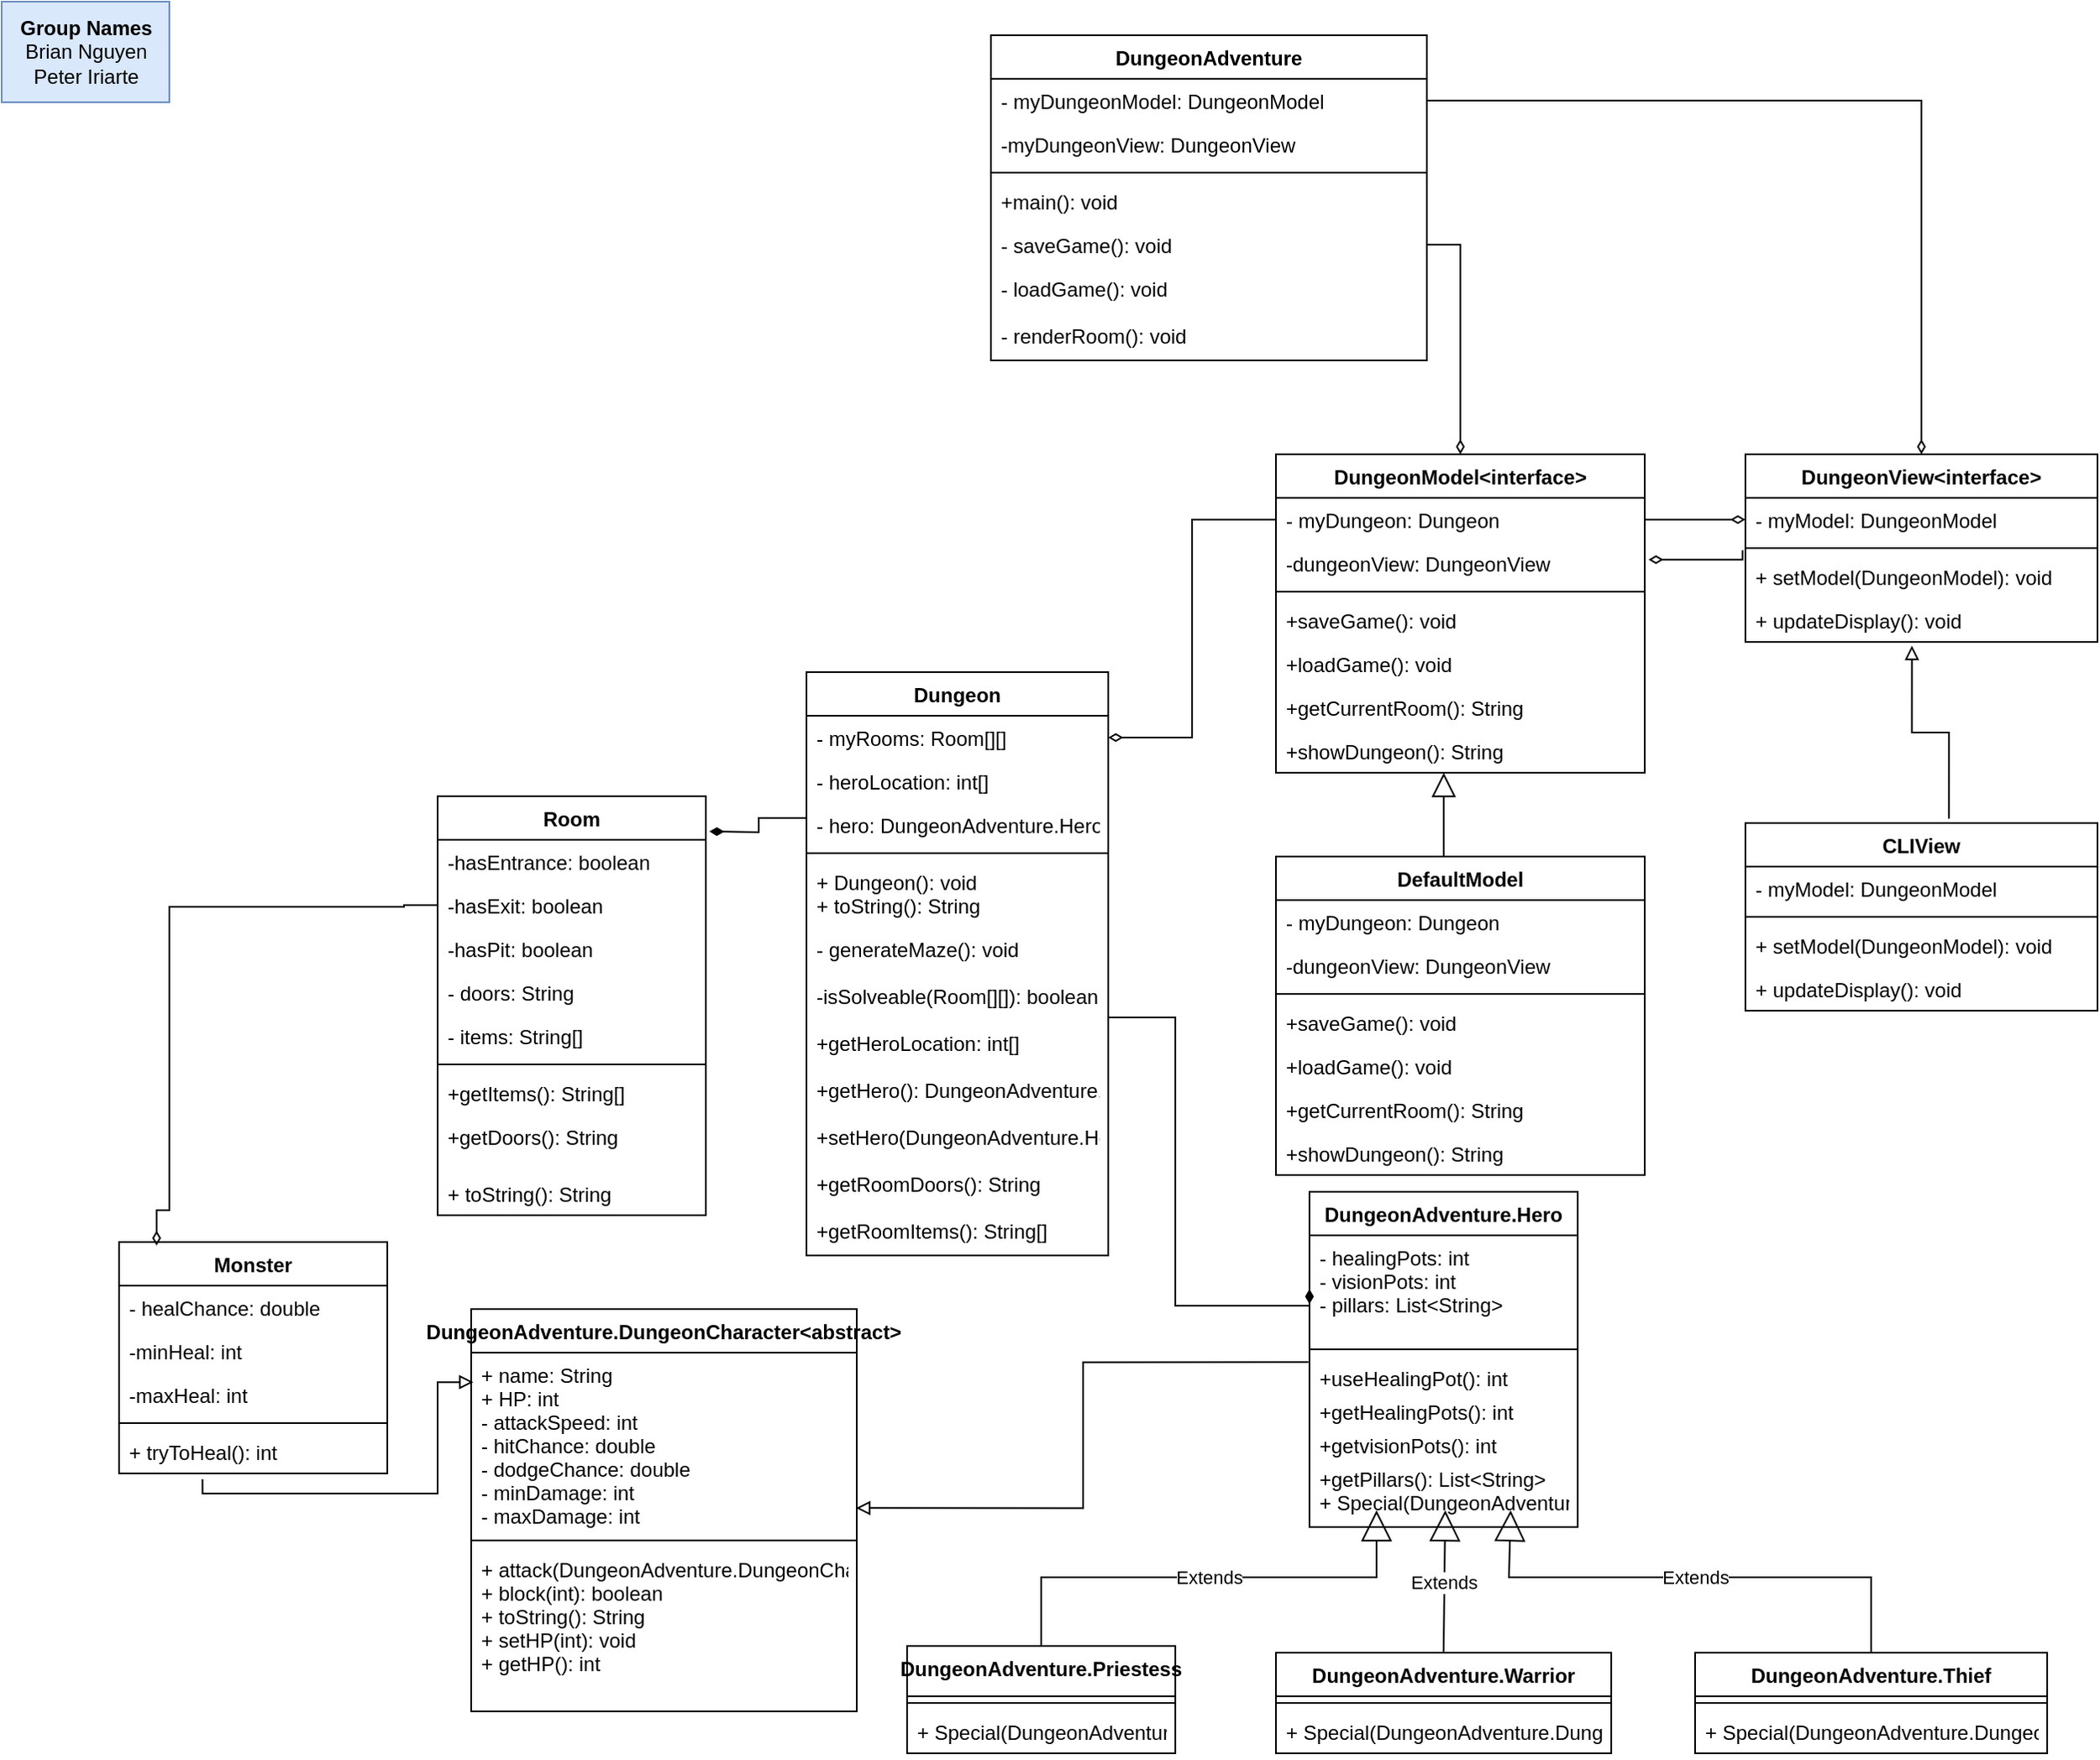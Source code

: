 <mxfile version="20.5.1" type="github">
  <diagram id="z6mJwRc4O_LnGbL8Kmjg" name="Page-1">
    <mxGraphModel dx="2980" dy="1945" grid="1" gridSize="10" guides="1" tooltips="1" connect="1" arrows="0" fold="1" page="1" pageScale="1" pageWidth="1920" pageHeight="1200" math="0" shadow="0">
      <root>
        <mxCell id="0" />
        <mxCell id="1" parent="0" />
        <mxCell id="nbmygcf86C2PuPvqUZod-41" value="Monster" style="swimlane;fontStyle=1;align=center;verticalAlign=top;childLayout=stackLayout;horizontal=1;startSize=26;horizontalStack=0;resizeParent=1;resizeParentMax=0;resizeLast=0;collapsible=1;marginBottom=0;" parent="1" vertex="1">
          <mxGeometry x="-1770" y="-420" width="160" height="138" as="geometry" />
        </mxCell>
        <mxCell id="nbmygcf86C2PuPvqUZod-42" value="- healChance: double" style="text;strokeColor=none;fillColor=none;align=left;verticalAlign=top;spacingLeft=4;spacingRight=4;overflow=hidden;rotatable=0;points=[[0,0.5],[1,0.5]];portConstraint=eastwest;" parent="nbmygcf86C2PuPvqUZod-41" vertex="1">
          <mxGeometry y="26" width="160" height="26" as="geometry" />
        </mxCell>
        <mxCell id="_CLEvV_QXawagUquFoCz-9" value="-minHeal: int" style="text;strokeColor=none;fillColor=none;align=left;verticalAlign=top;spacingLeft=4;spacingRight=4;overflow=hidden;rotatable=0;points=[[0,0.5],[1,0.5]];portConstraint=eastwest;" parent="nbmygcf86C2PuPvqUZod-41" vertex="1">
          <mxGeometry y="52" width="160" height="26" as="geometry" />
        </mxCell>
        <mxCell id="_CLEvV_QXawagUquFoCz-8" value="-maxHeal: int" style="text;strokeColor=none;fillColor=none;align=left;verticalAlign=top;spacingLeft=4;spacingRight=4;overflow=hidden;rotatable=0;points=[[0,0.5],[1,0.5]];portConstraint=eastwest;" parent="nbmygcf86C2PuPvqUZod-41" vertex="1">
          <mxGeometry y="78" width="160" height="26" as="geometry" />
        </mxCell>
        <mxCell id="nbmygcf86C2PuPvqUZod-43" value="" style="line;strokeWidth=1;fillColor=none;align=left;verticalAlign=middle;spacingTop=-1;spacingLeft=3;spacingRight=3;rotatable=0;labelPosition=right;points=[];portConstraint=eastwest;strokeColor=inherit;" parent="nbmygcf86C2PuPvqUZod-41" vertex="1">
          <mxGeometry y="104" width="160" height="8" as="geometry" />
        </mxCell>
        <mxCell id="nbmygcf86C2PuPvqUZod-44" value="+ tryToHeal(): int" style="text;strokeColor=none;fillColor=none;align=left;verticalAlign=top;spacingLeft=4;spacingRight=4;overflow=hidden;rotatable=0;points=[[0,0.5],[1,0.5]];portConstraint=eastwest;" parent="nbmygcf86C2PuPvqUZod-41" vertex="1">
          <mxGeometry y="112" width="160" height="26" as="geometry" />
        </mxCell>
        <mxCell id="nbmygcf86C2PuPvqUZod-45" value="DungeonAdventure.DungeonCharacter&lt;abstract&gt;" style="swimlane;fontStyle=1;align=center;verticalAlign=top;childLayout=stackLayout;horizontal=1;startSize=26;horizontalStack=0;resizeParent=1;resizeParentMax=0;resizeLast=0;collapsible=1;marginBottom=0;" parent="1" vertex="1">
          <mxGeometry x="-1560" y="-380" width="230" height="240" as="geometry" />
        </mxCell>
        <mxCell id="nbmygcf86C2PuPvqUZod-46" value="+ name: String&#xa;+ HP: int&#xa;- attackSpeed: int&#xa;- hitChance: double&#xa;- dodgeChance: double&#xa;- minDamage: int&#xa;- maxDamage: int&#xa;&#xa; " style="text;strokeColor=none;fillColor=none;align=left;verticalAlign=top;spacingLeft=4;spacingRight=4;overflow=hidden;rotatable=0;points=[[0,0.5],[1,0.5]];portConstraint=eastwest;" parent="nbmygcf86C2PuPvqUZod-45" vertex="1">
          <mxGeometry y="26" width="230" height="108" as="geometry" />
        </mxCell>
        <mxCell id="nbmygcf86C2PuPvqUZod-47" value="" style="line;strokeWidth=1;fillColor=none;align=left;verticalAlign=middle;spacingTop=-1;spacingLeft=3;spacingRight=3;rotatable=0;labelPosition=right;points=[];portConstraint=eastwest;strokeColor=inherit;" parent="nbmygcf86C2PuPvqUZod-45" vertex="1">
          <mxGeometry y="134" width="230" height="8" as="geometry" />
        </mxCell>
        <mxCell id="nbmygcf86C2PuPvqUZod-48" value="+ attack(DungeonAdventure.DungeonCharacter): boolean&#xa;+ block(int): boolean&#xa;+ toString(): String&#xa;+ setHP(int): void&#xa;+ getHP(): int&#xa;" style="text;strokeColor=none;fillColor=none;align=left;verticalAlign=top;spacingLeft=4;spacingRight=4;overflow=hidden;rotatable=0;points=[[0,0.5],[1,0.5]];portConstraint=eastwest;" parent="nbmygcf86C2PuPvqUZod-45" vertex="1">
          <mxGeometry y="142" width="230" height="98" as="geometry" />
        </mxCell>
        <mxCell id="nbmygcf86C2PuPvqUZod-49" value="DungeonAdventure.Hero" style="swimlane;fontStyle=1;align=center;verticalAlign=top;childLayout=stackLayout;horizontal=1;startSize=26;horizontalStack=0;resizeParent=1;resizeParentMax=0;resizeLast=0;collapsible=1;marginBottom=0;" parent="1" vertex="1">
          <mxGeometry x="-1060" y="-450" width="160" height="200" as="geometry" />
        </mxCell>
        <mxCell id="nbmygcf86C2PuPvqUZod-50" value="- healingPots: int&#xa;- visionPots: int&#xa;- pillars: List&lt;String&gt;" style="text;strokeColor=none;fillColor=none;align=left;verticalAlign=top;spacingLeft=4;spacingRight=4;overflow=hidden;rotatable=0;points=[[0,0.5],[1,0.5]];portConstraint=eastwest;" parent="nbmygcf86C2PuPvqUZod-49" vertex="1">
          <mxGeometry y="26" width="160" height="64" as="geometry" />
        </mxCell>
        <mxCell id="nbmygcf86C2PuPvqUZod-51" value="" style="line;strokeWidth=1;fillColor=none;align=left;verticalAlign=middle;spacingTop=-1;spacingLeft=3;spacingRight=3;rotatable=0;labelPosition=right;points=[];portConstraint=eastwest;strokeColor=inherit;" parent="nbmygcf86C2PuPvqUZod-49" vertex="1">
          <mxGeometry y="90" width="160" height="8" as="geometry" />
        </mxCell>
        <mxCell id="nbmygcf86C2PuPvqUZod-52" value="+useHealingPot(): int" style="text;strokeColor=none;fillColor=none;align=left;verticalAlign=top;spacingLeft=4;spacingRight=4;overflow=hidden;rotatable=0;points=[[0,0.5],[1,0.5]];portConstraint=eastwest;" parent="nbmygcf86C2PuPvqUZod-49" vertex="1">
          <mxGeometry y="98" width="160" height="20" as="geometry" />
        </mxCell>
        <mxCell id="_CLEvV_QXawagUquFoCz-10" value="+getHealingPots(): int&#xa;&#xa;" style="text;strokeColor=none;fillColor=none;align=left;verticalAlign=top;spacingLeft=4;spacingRight=4;overflow=hidden;rotatable=0;points=[[0,0.5],[1,0.5]];portConstraint=eastwest;" parent="nbmygcf86C2PuPvqUZod-49" vertex="1">
          <mxGeometry y="118" width="160" height="20" as="geometry" />
        </mxCell>
        <mxCell id="_CLEvV_QXawagUquFoCz-11" value="+getvisionPots(): int" style="text;strokeColor=none;fillColor=none;align=left;verticalAlign=top;spacingLeft=4;spacingRight=4;overflow=hidden;rotatable=0;points=[[0,0.5],[1,0.5]];portConstraint=eastwest;" parent="nbmygcf86C2PuPvqUZod-49" vertex="1">
          <mxGeometry y="138" width="160" height="20" as="geometry" />
        </mxCell>
        <mxCell id="_CLEvV_QXawagUquFoCz-12" value="+getPillars(): List&lt;String&gt;&#xa;+ Special(DungeonAdventure.DungeonCharacter): void" style="text;strokeColor=none;fillColor=none;align=left;verticalAlign=top;spacingLeft=4;spacingRight=4;overflow=hidden;rotatable=0;points=[[0,0.5],[1,0.5]];portConstraint=eastwest;" parent="nbmygcf86C2PuPvqUZod-49" vertex="1">
          <mxGeometry y="158" width="160" height="42" as="geometry" />
        </mxCell>
        <mxCell id="nbmygcf86C2PuPvqUZod-57" value="DungeonView&lt;interface&gt;&#xa;" style="swimlane;fontStyle=1;align=center;verticalAlign=top;childLayout=stackLayout;horizontal=1;startSize=26;horizontalStack=0;resizeParent=1;resizeParentMax=0;resizeLast=0;collapsible=1;marginBottom=0;" parent="1" vertex="1">
          <mxGeometry x="-800" y="-890" width="210" height="112" as="geometry" />
        </mxCell>
        <mxCell id="nbmygcf86C2PuPvqUZod-58" value="- myModel: DungeonModel" style="text;strokeColor=none;fillColor=none;align=left;verticalAlign=top;spacingLeft=4;spacingRight=4;overflow=hidden;rotatable=0;points=[[0,0.5],[1,0.5]];portConstraint=eastwest;" parent="nbmygcf86C2PuPvqUZod-57" vertex="1">
          <mxGeometry y="26" width="210" height="26" as="geometry" />
        </mxCell>
        <mxCell id="nbmygcf86C2PuPvqUZod-59" value="" style="line;strokeWidth=1;fillColor=none;align=left;verticalAlign=middle;spacingTop=-1;spacingLeft=3;spacingRight=3;rotatable=0;labelPosition=right;points=[];portConstraint=eastwest;strokeColor=inherit;" parent="nbmygcf86C2PuPvqUZod-57" vertex="1">
          <mxGeometry y="52" width="210" height="8" as="geometry" />
        </mxCell>
        <mxCell id="nbmygcf86C2PuPvqUZod-60" value="+ setModel(DungeonModel): void" style="text;strokeColor=none;fillColor=none;align=left;verticalAlign=top;spacingLeft=4;spacingRight=4;overflow=hidden;rotatable=0;points=[[0,0.5],[1,0.5]];portConstraint=eastwest;" parent="nbmygcf86C2PuPvqUZod-57" vertex="1">
          <mxGeometry y="60" width="210" height="26" as="geometry" />
        </mxCell>
        <mxCell id="_CLEvV_QXawagUquFoCz-24" value="+ updateDisplay(): void" style="text;strokeColor=none;fillColor=none;align=left;verticalAlign=top;spacingLeft=4;spacingRight=4;overflow=hidden;rotatable=0;points=[[0,0.5],[1,0.5]];portConstraint=eastwest;" parent="nbmygcf86C2PuPvqUZod-57" vertex="1">
          <mxGeometry y="86" width="210" height="26" as="geometry" />
        </mxCell>
        <mxCell id="nbmygcf86C2PuPvqUZod-61" value="DungeonModel&lt;interface&gt;&#xa;" style="swimlane;fontStyle=1;align=center;verticalAlign=top;childLayout=stackLayout;horizontal=1;startSize=26;horizontalStack=0;resizeParent=1;resizeParentMax=0;resizeLast=0;collapsible=1;marginBottom=0;" parent="1" vertex="1">
          <mxGeometry x="-1080" y="-890" width="220" height="190" as="geometry" />
        </mxCell>
        <mxCell id="nbmygcf86C2PuPvqUZod-62" value="- myDungeon: Dungeon" style="text;strokeColor=none;fillColor=none;align=left;verticalAlign=top;spacingLeft=4;spacingRight=4;overflow=hidden;rotatable=0;points=[[0,0.5],[1,0.5]];portConstraint=eastwest;" parent="nbmygcf86C2PuPvqUZod-61" vertex="1">
          <mxGeometry y="26" width="220" height="26" as="geometry" />
        </mxCell>
        <mxCell id="_CLEvV_QXawagUquFoCz-28" value="-dungeonView: DungeonView" style="text;strokeColor=none;fillColor=none;align=left;verticalAlign=top;spacingLeft=4;spacingRight=4;overflow=hidden;rotatable=0;points=[[0,0.5],[1,0.5]];portConstraint=eastwest;" parent="nbmygcf86C2PuPvqUZod-61" vertex="1">
          <mxGeometry y="52" width="220" height="26" as="geometry" />
        </mxCell>
        <mxCell id="nbmygcf86C2PuPvqUZod-63" value="" style="line;strokeWidth=1;fillColor=none;align=left;verticalAlign=middle;spacingTop=-1;spacingLeft=3;spacingRight=3;rotatable=0;labelPosition=right;points=[];portConstraint=eastwest;strokeColor=inherit;" parent="nbmygcf86C2PuPvqUZod-61" vertex="1">
          <mxGeometry y="78" width="220" height="8" as="geometry" />
        </mxCell>
        <mxCell id="nbmygcf86C2PuPvqUZod-64" value="+saveGame(): void" style="text;strokeColor=none;fillColor=none;align=left;verticalAlign=top;spacingLeft=4;spacingRight=4;overflow=hidden;rotatable=0;points=[[0,0.5],[1,0.5]];portConstraint=eastwest;" parent="nbmygcf86C2PuPvqUZod-61" vertex="1">
          <mxGeometry y="86" width="220" height="26" as="geometry" />
        </mxCell>
        <mxCell id="_CLEvV_QXawagUquFoCz-17" value="+loadGame(): void" style="text;strokeColor=none;fillColor=none;align=left;verticalAlign=top;spacingLeft=4;spacingRight=4;overflow=hidden;rotatable=0;points=[[0,0.5],[1,0.5]];portConstraint=eastwest;" parent="nbmygcf86C2PuPvqUZod-61" vertex="1">
          <mxGeometry y="112" width="220" height="26" as="geometry" />
        </mxCell>
        <mxCell id="_CLEvV_QXawagUquFoCz-16" value="+getCurrentRoom(): String" style="text;strokeColor=none;fillColor=none;align=left;verticalAlign=top;spacingLeft=4;spacingRight=4;overflow=hidden;rotatable=0;points=[[0,0.5],[1,0.5]];portConstraint=eastwest;" parent="nbmygcf86C2PuPvqUZod-61" vertex="1">
          <mxGeometry y="138" width="220" height="26" as="geometry" />
        </mxCell>
        <mxCell id="_CLEvV_QXawagUquFoCz-29" value="+showDungeon(): String" style="text;strokeColor=none;fillColor=none;align=left;verticalAlign=top;spacingLeft=4;spacingRight=4;overflow=hidden;rotatable=0;points=[[0,0.5],[1,0.5]];portConstraint=eastwest;" parent="nbmygcf86C2PuPvqUZod-61" vertex="1">
          <mxGeometry y="164" width="220" height="26" as="geometry" />
        </mxCell>
        <mxCell id="nbmygcf86C2PuPvqUZod-82" style="edgeStyle=orthogonalEdgeStyle;rounded=0;orthogonalLoop=1;jettySize=auto;html=1;exitX=0;exitY=0.25;exitDx=0;exitDy=0;entryX=1.013;entryY=-0.192;entryDx=0;entryDy=0;entryPerimeter=0;startArrow=none;startFill=0;endArrow=diamondThin;endFill=1;" parent="1" source="nbmygcf86C2PuPvqUZod-65" edge="1">
          <mxGeometry relative="1" as="geometry">
            <mxPoint x="-1417.92" y="-664.992" as="targetPoint" />
          </mxGeometry>
        </mxCell>
        <mxCell id="nbmygcf86C2PuPvqUZod-65" value="Dungeon&#xa;" style="swimlane;fontStyle=1;align=center;verticalAlign=top;childLayout=stackLayout;horizontal=1;startSize=26;horizontalStack=0;resizeParent=1;resizeParentMax=0;resizeLast=0;collapsible=1;marginBottom=0;" parent="1" vertex="1">
          <mxGeometry x="-1360" y="-760" width="180" height="348" as="geometry" />
        </mxCell>
        <mxCell id="nbmygcf86C2PuPvqUZod-66" value="- myRooms: Room[][]" style="text;strokeColor=none;fillColor=none;align=left;verticalAlign=top;spacingLeft=4;spacingRight=4;overflow=hidden;rotatable=0;points=[[0,0.5],[1,0.5]];portConstraint=eastwest;" parent="nbmygcf86C2PuPvqUZod-65" vertex="1">
          <mxGeometry y="26" width="180" height="26" as="geometry" />
        </mxCell>
        <mxCell id="_CLEvV_QXawagUquFoCz-20" value="- heroLocation: int[]" style="text;strokeColor=none;fillColor=none;align=left;verticalAlign=top;spacingLeft=4;spacingRight=4;overflow=hidden;rotatable=0;points=[[0,0.5],[1,0.5]];portConstraint=eastwest;" parent="nbmygcf86C2PuPvqUZod-65" vertex="1">
          <mxGeometry y="52" width="180" height="26" as="geometry" />
        </mxCell>
        <mxCell id="_CLEvV_QXawagUquFoCz-21" value="- hero: DungeonAdventure.Hero" style="text;strokeColor=none;fillColor=none;align=left;verticalAlign=top;spacingLeft=4;spacingRight=4;overflow=hidden;rotatable=0;points=[[0,0.5],[1,0.5]];portConstraint=eastwest;" parent="nbmygcf86C2PuPvqUZod-65" vertex="1">
          <mxGeometry y="78" width="180" height="26" as="geometry" />
        </mxCell>
        <mxCell id="nbmygcf86C2PuPvqUZod-67" value="" style="line;strokeWidth=1;fillColor=none;align=left;verticalAlign=middle;spacingTop=-1;spacingLeft=3;spacingRight=3;rotatable=0;labelPosition=right;points=[];portConstraint=eastwest;strokeColor=inherit;" parent="nbmygcf86C2PuPvqUZod-65" vertex="1">
          <mxGeometry y="104" width="180" height="8" as="geometry" />
        </mxCell>
        <mxCell id="nbmygcf86C2PuPvqUZod-68" value="+ Dungeon(): void&#xa;+ toString(): String" style="text;strokeColor=none;fillColor=none;align=left;verticalAlign=top;spacingLeft=4;spacingRight=4;overflow=hidden;rotatable=0;points=[[0,0.5],[1,0.5]];portConstraint=eastwest;" parent="nbmygcf86C2PuPvqUZod-65" vertex="1">
          <mxGeometry y="112" width="180" height="40" as="geometry" />
        </mxCell>
        <mxCell id="_CLEvV_QXawagUquFoCz-25" value="- generateMaze(): void" style="text;strokeColor=none;fillColor=none;align=left;verticalAlign=top;spacingLeft=4;spacingRight=4;overflow=hidden;rotatable=0;points=[[0,0.5],[1,0.5]];portConstraint=eastwest;" parent="nbmygcf86C2PuPvqUZod-65" vertex="1">
          <mxGeometry y="152" width="180" height="28" as="geometry" />
        </mxCell>
        <mxCell id="_CLEvV_QXawagUquFoCz-26" value="-isSolveable(Room[][]): boolean" style="text;strokeColor=none;fillColor=none;align=left;verticalAlign=top;spacingLeft=4;spacingRight=4;overflow=hidden;rotatable=0;points=[[0,0.5],[1,0.5]];portConstraint=eastwest;" parent="nbmygcf86C2PuPvqUZod-65" vertex="1">
          <mxGeometry y="180" width="180" height="28" as="geometry" />
        </mxCell>
        <mxCell id="_CLEvV_QXawagUquFoCz-22" value="+getHeroLocation: int[]" style="text;strokeColor=none;fillColor=none;align=left;verticalAlign=top;spacingLeft=4;spacingRight=4;overflow=hidden;rotatable=0;points=[[0,0.5],[1,0.5]];portConstraint=eastwest;" parent="nbmygcf86C2PuPvqUZod-65" vertex="1">
          <mxGeometry y="208" width="180" height="28" as="geometry" />
        </mxCell>
        <mxCell id="_CLEvV_QXawagUquFoCz-23" value="+getHero(): DungeonAdventure.Hero" style="text;strokeColor=none;fillColor=none;align=left;verticalAlign=top;spacingLeft=4;spacingRight=4;overflow=hidden;rotatable=0;points=[[0,0.5],[1,0.5]];portConstraint=eastwest;" parent="nbmygcf86C2PuPvqUZod-65" vertex="1">
          <mxGeometry y="236" width="180" height="28" as="geometry" />
        </mxCell>
        <mxCell id="_CLEvV_QXawagUquFoCz-47" value="+setHero(DungeonAdventure.Hero): void" style="text;strokeColor=none;fillColor=none;align=left;verticalAlign=top;spacingLeft=4;spacingRight=4;overflow=hidden;rotatable=0;points=[[0,0.5],[1,0.5]];portConstraint=eastwest;" parent="nbmygcf86C2PuPvqUZod-65" vertex="1">
          <mxGeometry y="264" width="180" height="28" as="geometry" />
        </mxCell>
        <mxCell id="_CLEvV_QXawagUquFoCz-63" value="+getRoomDoors(): String" style="text;strokeColor=none;fillColor=none;align=left;verticalAlign=top;spacingLeft=4;spacingRight=4;overflow=hidden;rotatable=0;points=[[0,0.5],[1,0.5]];portConstraint=eastwest;" parent="nbmygcf86C2PuPvqUZod-65" vertex="1">
          <mxGeometry y="292" width="180" height="28" as="geometry" />
        </mxCell>
        <mxCell id="_CLEvV_QXawagUquFoCz-64" value="+getRoomItems(): String[]" style="text;strokeColor=none;fillColor=none;align=left;verticalAlign=top;spacingLeft=4;spacingRight=4;overflow=hidden;rotatable=0;points=[[0,0.5],[1,0.5]];portConstraint=eastwest;" parent="nbmygcf86C2PuPvqUZod-65" vertex="1">
          <mxGeometry y="320" width="180" height="28" as="geometry" />
        </mxCell>
        <mxCell id="nbmygcf86C2PuPvqUZod-69" value="Room" style="swimlane;fontStyle=1;align=center;verticalAlign=top;childLayout=stackLayout;horizontal=1;startSize=26;horizontalStack=0;resizeParent=1;resizeParentMax=0;resizeLast=0;collapsible=1;marginBottom=0;" parent="1" vertex="1">
          <mxGeometry x="-1580" y="-686" width="160" height="250" as="geometry" />
        </mxCell>
        <mxCell id="_CLEvV_QXawagUquFoCz-58" value="-hasEntrance: boolean" style="text;strokeColor=none;fillColor=none;align=left;verticalAlign=top;spacingLeft=4;spacingRight=4;overflow=hidden;rotatable=0;points=[[0,0.5],[1,0.5]];portConstraint=eastwest;" parent="nbmygcf86C2PuPvqUZod-69" vertex="1">
          <mxGeometry y="26" width="160" height="26" as="geometry" />
        </mxCell>
        <mxCell id="_CLEvV_QXawagUquFoCz-57" value="-hasExit: boolean" style="text;strokeColor=none;fillColor=none;align=left;verticalAlign=top;spacingLeft=4;spacingRight=4;overflow=hidden;rotatable=0;points=[[0,0.5],[1,0.5]];portConstraint=eastwest;" parent="nbmygcf86C2PuPvqUZod-69" vertex="1">
          <mxGeometry y="52" width="160" height="26" as="geometry" />
        </mxCell>
        <mxCell id="_CLEvV_QXawagUquFoCz-56" value="-hasPit: boolean" style="text;strokeColor=none;fillColor=none;align=left;verticalAlign=top;spacingLeft=4;spacingRight=4;overflow=hidden;rotatable=0;points=[[0,0.5],[1,0.5]];portConstraint=eastwest;" parent="nbmygcf86C2PuPvqUZod-69" vertex="1">
          <mxGeometry y="78" width="160" height="26" as="geometry" />
        </mxCell>
        <mxCell id="_CLEvV_QXawagUquFoCz-6" value="- doors: String" style="text;strokeColor=none;fillColor=none;align=left;verticalAlign=top;spacingLeft=4;spacingRight=4;overflow=hidden;rotatable=0;points=[[0,0.5],[1,0.5]];portConstraint=eastwest;" parent="nbmygcf86C2PuPvqUZod-69" vertex="1">
          <mxGeometry y="104" width="160" height="26" as="geometry" />
        </mxCell>
        <mxCell id="_CLEvV_QXawagUquFoCz-59" value="- items: String[]" style="text;strokeColor=none;fillColor=none;align=left;verticalAlign=top;spacingLeft=4;spacingRight=4;overflow=hidden;rotatable=0;points=[[0,0.5],[1,0.5]];portConstraint=eastwest;" parent="nbmygcf86C2PuPvqUZod-69" vertex="1">
          <mxGeometry y="130" width="160" height="26" as="geometry" />
        </mxCell>
        <mxCell id="nbmygcf86C2PuPvqUZod-71" value="" style="line;strokeWidth=1;fillColor=none;align=left;verticalAlign=middle;spacingTop=-1;spacingLeft=3;spacingRight=3;rotatable=0;labelPosition=right;points=[];portConstraint=eastwest;strokeColor=inherit;" parent="nbmygcf86C2PuPvqUZod-69" vertex="1">
          <mxGeometry y="156" width="160" height="8" as="geometry" />
        </mxCell>
        <mxCell id="_CLEvV_QXawagUquFoCz-67" value="" style="group" parent="nbmygcf86C2PuPvqUZod-69" vertex="1" connectable="0">
          <mxGeometry y="164" width="160" height="86" as="geometry" />
        </mxCell>
        <mxCell id="_CLEvV_QXawagUquFoCz-60" value="+getItems(): String[]" style="text;strokeColor=none;fillColor=none;align=left;verticalAlign=top;spacingLeft=4;spacingRight=4;overflow=hidden;rotatable=0;points=[[0,0.5],[1,0.5]];portConstraint=eastwest;" parent="_CLEvV_QXawagUquFoCz-67" vertex="1">
          <mxGeometry width="160" height="26" as="geometry" />
        </mxCell>
        <mxCell id="_CLEvV_QXawagUquFoCz-61" value="+getDoors(): String" style="text;strokeColor=none;fillColor=none;align=left;verticalAlign=top;spacingLeft=4;spacingRight=4;overflow=hidden;rotatable=0;points=[[0,0.5],[1,0.5]];portConstraint=eastwest;" parent="_CLEvV_QXawagUquFoCz-67" vertex="1">
          <mxGeometry y="26" width="160" height="26" as="geometry" />
        </mxCell>
        <mxCell id="nbmygcf86C2PuPvqUZod-72" value="+ toString(): String" style="text;strokeColor=none;fillColor=none;align=left;verticalAlign=top;spacingLeft=4;spacingRight=4;overflow=hidden;rotatable=0;points=[[0,0.5],[1,0.5]];portConstraint=eastwest;" parent="_CLEvV_QXawagUquFoCz-67" vertex="1">
          <mxGeometry y="60" width="160" height="26" as="geometry" />
        </mxCell>
        <mxCell id="nbmygcf86C2PuPvqUZod-73" value="DungeonAdventure&#xa;" style="swimlane;fontStyle=1;align=center;verticalAlign=top;childLayout=stackLayout;horizontal=1;startSize=26;horizontalStack=0;resizeParent=1;resizeParentMax=0;resizeLast=0;collapsible=1;marginBottom=0;rounded=0;" parent="1" vertex="1">
          <mxGeometry x="-1250" y="-1140" width="260" height="194" as="geometry" />
        </mxCell>
        <mxCell id="nbmygcf86C2PuPvqUZod-74" value="- myDungeonModel: DungeonModel" style="text;strokeColor=none;fillColor=none;align=left;verticalAlign=top;spacingLeft=4;spacingRight=4;overflow=hidden;rotatable=0;points=[[0,0.5],[1,0.5]];portConstraint=eastwest;" parent="nbmygcf86C2PuPvqUZod-73" vertex="1">
          <mxGeometry y="26" width="260" height="26" as="geometry" />
        </mxCell>
        <mxCell id="_CLEvV_QXawagUquFoCz-4" value="-myDungeonView: DungeonView" style="text;strokeColor=none;fillColor=none;align=left;verticalAlign=top;spacingLeft=4;spacingRight=4;overflow=hidden;rotatable=0;points=[[0,0.5],[1,0.5]];portConstraint=eastwest;" parent="nbmygcf86C2PuPvqUZod-73" vertex="1">
          <mxGeometry y="52" width="260" height="26" as="geometry" />
        </mxCell>
        <mxCell id="nbmygcf86C2PuPvqUZod-75" value="" style="line;strokeWidth=1;fillColor=none;align=left;verticalAlign=middle;spacingTop=-1;spacingLeft=3;spacingRight=3;rotatable=0;labelPosition=right;points=[];portConstraint=eastwest;strokeColor=inherit;" parent="nbmygcf86C2PuPvqUZod-73" vertex="1">
          <mxGeometry y="78" width="260" height="8" as="geometry" />
        </mxCell>
        <mxCell id="_CLEvV_QXawagUquFoCz-18" value="+main(): void" style="text;strokeColor=none;fillColor=none;align=left;verticalAlign=top;spacingLeft=4;spacingRight=4;overflow=hidden;rotatable=0;points=[[0,0.5],[1,0.5]];portConstraint=eastwest;" parent="nbmygcf86C2PuPvqUZod-73" vertex="1">
          <mxGeometry y="86" width="260" height="26" as="geometry" />
        </mxCell>
        <mxCell id="nbmygcf86C2PuPvqUZod-76" value="- saveGame(): void&#xa;" style="text;strokeColor=none;fillColor=none;align=left;verticalAlign=top;spacingLeft=4;spacingRight=4;overflow=hidden;rotatable=0;points=[[0,0.5],[1,0.5]];portConstraint=eastwest;" parent="nbmygcf86C2PuPvqUZod-73" vertex="1">
          <mxGeometry y="112" width="260" height="26" as="geometry" />
        </mxCell>
        <mxCell id="nbmygcf86C2PuPvqUZod-81" value="- loadGame(): void" style="text;strokeColor=none;fillColor=none;align=left;verticalAlign=top;spacingLeft=4;spacingRight=4;overflow=hidden;rotatable=0;points=[[0,0.5],[1,0.5]];portConstraint=eastwest;" parent="nbmygcf86C2PuPvqUZod-73" vertex="1">
          <mxGeometry y="138" width="260" height="28" as="geometry" />
        </mxCell>
        <mxCell id="_CLEvV_QXawagUquFoCz-5" value="- renderRoom(): void" style="text;strokeColor=none;fillColor=none;align=left;verticalAlign=top;spacingLeft=4;spacingRight=4;overflow=hidden;rotatable=0;points=[[0,0.5],[1,0.5]];portConstraint=eastwest;" parent="nbmygcf86C2PuPvqUZod-73" vertex="1">
          <mxGeometry y="166" width="260" height="28" as="geometry" />
        </mxCell>
        <mxCell id="nbmygcf86C2PuPvqUZod-83" style="edgeStyle=orthogonalEdgeStyle;rounded=0;orthogonalLoop=1;jettySize=auto;html=1;exitX=0;exitY=0.5;exitDx=0;exitDy=0;startArrow=none;startFill=0;endArrow=diamondThin;endFill=0;" parent="1" source="nbmygcf86C2PuPvqUZod-62" target="nbmygcf86C2PuPvqUZod-66" edge="1">
          <mxGeometry relative="1" as="geometry" />
        </mxCell>
        <mxCell id="nbmygcf86C2PuPvqUZod-86" style="edgeStyle=orthogonalEdgeStyle;rounded=0;orthogonalLoop=1;jettySize=auto;html=1;exitX=1;exitY=0.5;exitDx=0;exitDy=0;startArrow=none;startFill=0;endArrow=diamondThin;endFill=0;" parent="1" source="nbmygcf86C2PuPvqUZod-62" target="nbmygcf86C2PuPvqUZod-58" edge="1">
          <mxGeometry relative="1" as="geometry" />
        </mxCell>
        <mxCell id="nbmygcf86C2PuPvqUZod-88" style="edgeStyle=orthogonalEdgeStyle;rounded=0;orthogonalLoop=1;jettySize=auto;html=1;exitX=0;exitY=0.5;exitDx=0;exitDy=0;startArrow=none;startFill=0;endArrow=diamondThin;endFill=0;entryX=0.14;entryY=0.015;entryDx=0;entryDy=0;entryPerimeter=0;" parent="1" target="nbmygcf86C2PuPvqUZod-41" edge="1">
          <mxGeometry relative="1" as="geometry">
            <mxPoint x="-1580.0" y="-647" as="sourcePoint" />
            <mxPoint x="-1280" y="-490" as="targetPoint" />
            <Array as="points">
              <mxPoint x="-1580" y="-621" />
              <mxPoint x="-1600" y="-621" />
              <mxPoint x="-1740" y="-620" />
              <mxPoint x="-1740" y="-439" />
              <mxPoint x="-1748" y="-439" />
            </Array>
          </mxGeometry>
        </mxCell>
        <mxCell id="nbmygcf86C2PuPvqUZod-89" style="edgeStyle=orthogonalEdgeStyle;rounded=0;orthogonalLoop=1;jettySize=auto;html=1;exitX=1;exitY=0.5;exitDx=0;exitDy=0;entryX=0;entryY=0.5;entryDx=0;entryDy=0;startArrow=none;startFill=0;endArrow=diamondThin;endFill=1;" parent="1" source="nbmygcf86C2PuPvqUZod-68" target="nbmygcf86C2PuPvqUZod-50" edge="1">
          <mxGeometry relative="1" as="geometry">
            <Array as="points">
              <mxPoint x="-1140" y="-554" />
              <mxPoint x="-1140" y="-382" />
            </Array>
          </mxGeometry>
        </mxCell>
        <mxCell id="nbmygcf86C2PuPvqUZod-92" style="edgeStyle=orthogonalEdgeStyle;rounded=0;orthogonalLoop=1;jettySize=auto;html=1;exitX=1;exitY=0.5;exitDx=0;exitDy=0;entryX=0.5;entryY=0;entryDx=0;entryDy=0;startArrow=none;startFill=0;endArrow=diamondThin;endFill=0;" parent="1" source="nbmygcf86C2PuPvqUZod-76" target="nbmygcf86C2PuPvqUZod-61" edge="1">
          <mxGeometry relative="1" as="geometry" />
        </mxCell>
        <mxCell id="nbmygcf86C2PuPvqUZod-93" style="edgeStyle=orthogonalEdgeStyle;rounded=0;orthogonalLoop=1;jettySize=auto;html=1;exitX=1;exitY=0.5;exitDx=0;exitDy=0;entryX=0.5;entryY=0;entryDx=0;entryDy=0;startArrow=none;startFill=0;endArrow=diamondThin;endFill=0;" parent="1" source="nbmygcf86C2PuPvqUZod-74" target="nbmygcf86C2PuPvqUZod-57" edge="1">
          <mxGeometry relative="1" as="geometry" />
        </mxCell>
        <mxCell id="mgGbDgRRdJfgmlNicx-C-1" value="DungeonAdventure.Priestess" style="swimlane;fontStyle=1;align=center;verticalAlign=top;childLayout=stackLayout;horizontal=1;startSize=30;horizontalStack=0;resizeParent=1;resizeParentMax=0;resizeLast=0;collapsible=1;marginBottom=0;" parent="1" vertex="1">
          <mxGeometry x="-1300" y="-179" width="160" height="64" as="geometry" />
        </mxCell>
        <mxCell id="mgGbDgRRdJfgmlNicx-C-3" value="" style="line;strokeWidth=1;fillColor=none;align=left;verticalAlign=middle;spacingTop=-1;spacingLeft=3;spacingRight=3;rotatable=0;labelPosition=right;points=[];portConstraint=eastwest;strokeColor=inherit;" parent="mgGbDgRRdJfgmlNicx-C-1" vertex="1">
          <mxGeometry y="30" width="160" height="8" as="geometry" />
        </mxCell>
        <mxCell id="mgGbDgRRdJfgmlNicx-C-4" value="+ Special(DungeonAdventure.DungeonCharacter): void" style="text;strokeColor=none;fillColor=none;align=left;verticalAlign=top;spacingLeft=4;spacingRight=4;overflow=hidden;rotatable=0;points=[[0,0.5],[1,0.5]];portConstraint=eastwest;" parent="mgGbDgRRdJfgmlNicx-C-1" vertex="1">
          <mxGeometry y="38" width="160" height="26" as="geometry" />
        </mxCell>
        <mxCell id="mgGbDgRRdJfgmlNicx-C-5" value="DungeonAdventure.Warrior" style="swimlane;fontStyle=1;align=center;verticalAlign=top;childLayout=stackLayout;horizontal=1;startSize=26;horizontalStack=0;resizeParent=1;resizeParentMax=0;resizeLast=0;collapsible=1;marginBottom=0;" parent="1" vertex="1">
          <mxGeometry x="-1080" y="-175" width="200" height="60" as="geometry" />
        </mxCell>
        <mxCell id="mgGbDgRRdJfgmlNicx-C-7" value="" style="line;strokeWidth=1;fillColor=none;align=left;verticalAlign=middle;spacingTop=-1;spacingLeft=3;spacingRight=3;rotatable=0;labelPosition=right;points=[];portConstraint=eastwest;strokeColor=inherit;" parent="mgGbDgRRdJfgmlNicx-C-5" vertex="1">
          <mxGeometry y="26" width="200" height="8" as="geometry" />
        </mxCell>
        <mxCell id="mgGbDgRRdJfgmlNicx-C-8" value="+ Special(DungeonAdventure.DungeonCharacter): void" style="text;strokeColor=none;fillColor=none;align=left;verticalAlign=top;spacingLeft=4;spacingRight=4;overflow=hidden;rotatable=0;points=[[0,0.5],[1,0.5]];portConstraint=eastwest;" parent="mgGbDgRRdJfgmlNicx-C-5" vertex="1">
          <mxGeometry y="34" width="200" height="26" as="geometry" />
        </mxCell>
        <mxCell id="mgGbDgRRdJfgmlNicx-C-9" value="DungeonAdventure.Thief" style="swimlane;fontStyle=1;align=center;verticalAlign=top;childLayout=stackLayout;horizontal=1;startSize=26;horizontalStack=0;resizeParent=1;resizeParentMax=0;resizeLast=0;collapsible=1;marginBottom=0;" parent="1" vertex="1">
          <mxGeometry x="-830" y="-175" width="210" height="60" as="geometry" />
        </mxCell>
        <mxCell id="mgGbDgRRdJfgmlNicx-C-11" value="" style="line;strokeWidth=1;fillColor=none;align=left;verticalAlign=middle;spacingTop=-1;spacingLeft=3;spacingRight=3;rotatable=0;labelPosition=right;points=[];portConstraint=eastwest;strokeColor=inherit;" parent="mgGbDgRRdJfgmlNicx-C-9" vertex="1">
          <mxGeometry y="26" width="210" height="8" as="geometry" />
        </mxCell>
        <mxCell id="mgGbDgRRdJfgmlNicx-C-12" value="+ Special(DungeonAdventure.DungeonCharacter): void" style="text;strokeColor=none;fillColor=none;align=left;verticalAlign=top;spacingLeft=4;spacingRight=4;overflow=hidden;rotatable=0;points=[[0,0.5],[1,0.5]];portConstraint=eastwest;" parent="mgGbDgRRdJfgmlNicx-C-9" vertex="1">
          <mxGeometry y="34" width="210" height="26" as="geometry" />
        </mxCell>
        <mxCell id="mgGbDgRRdJfgmlNicx-C-13" value="Extends" style="endArrow=block;endSize=16;endFill=0;html=1;rounded=0;exitX=0.5;exitY=0;exitDx=0;exitDy=0;" parent="1" source="mgGbDgRRdJfgmlNicx-C-1" edge="1">
          <mxGeometry width="160" relative="1" as="geometry">
            <mxPoint x="-1020" y="-350" as="sourcePoint" />
            <mxPoint x="-1020" y="-260" as="targetPoint" />
            <Array as="points">
              <mxPoint x="-1220" y="-220" />
              <mxPoint x="-1020" y="-220" />
            </Array>
          </mxGeometry>
        </mxCell>
        <mxCell id="mgGbDgRRdJfgmlNicx-C-16" value="Extends" style="endArrow=block;endSize=16;endFill=0;html=1;rounded=0;exitX=0.5;exitY=0;exitDx=0;exitDy=0;" parent="1" source="mgGbDgRRdJfgmlNicx-C-5" edge="1">
          <mxGeometry width="160" relative="1" as="geometry">
            <mxPoint x="-1020" y="-250" as="sourcePoint" />
            <mxPoint x="-979" y="-260" as="targetPoint" />
          </mxGeometry>
        </mxCell>
        <mxCell id="mgGbDgRRdJfgmlNicx-C-17" value="Extends" style="endArrow=block;endSize=16;endFill=0;html=1;rounded=0;exitX=0.5;exitY=0;exitDx=0;exitDy=0;" parent="1" source="mgGbDgRRdJfgmlNicx-C-9" edge="1">
          <mxGeometry width="160" relative="1" as="geometry">
            <mxPoint x="-1020" y="-250" as="sourcePoint" />
            <mxPoint x="-940" y="-260" as="targetPoint" />
            <Array as="points">
              <mxPoint x="-725" y="-220" />
              <mxPoint x="-941" y="-220" />
            </Array>
          </mxGeometry>
        </mxCell>
        <mxCell id="bl_Ud1fNasiNn88SX1_S-1" value="&lt;b&gt;Group Names&lt;/b&gt;&lt;br&gt;Brian Nguyen&lt;br&gt;Peter Iriarte" style="text;html=1;align=center;verticalAlign=middle;resizable=0;points=[];autosize=1;fillColor=#dae8fc;strokeColor=#6c8ebf;" parent="1" vertex="1">
          <mxGeometry x="-1840" y="-1160" width="100" height="60" as="geometry" />
        </mxCell>
        <mxCell id="_CLEvV_QXawagUquFoCz-3" style="edgeStyle=orthogonalEdgeStyle;rounded=0;orthogonalLoop=1;jettySize=auto;html=1;startArrow=none;startFill=0;endArrow=block;endFill=0;strokeColor=default;entryX=0.998;entryY=0.858;entryDx=0;entryDy=0;entryPerimeter=0;exitX=-0.004;exitY=0.184;exitDx=0;exitDy=0;exitPerimeter=0;" parent="1" source="nbmygcf86C2PuPvqUZod-52" target="nbmygcf86C2PuPvqUZod-46" edge="1">
          <mxGeometry relative="1" as="geometry">
            <mxPoint x="-1070" y="-330" as="sourcePoint" />
            <mxPoint x="-1360" y="-320" as="targetPoint" />
          </mxGeometry>
        </mxCell>
        <mxCell id="_CLEvV_QXawagUquFoCz-7" style="edgeStyle=orthogonalEdgeStyle;rounded=0;orthogonalLoop=1;jettySize=auto;html=1;startArrow=none;startFill=0;endArrow=block;endFill=0;strokeColor=default;entryX=0.006;entryY=0.163;entryDx=0;entryDy=0;entryPerimeter=0;exitX=0.311;exitY=1.137;exitDx=0;exitDy=0;exitPerimeter=0;" parent="1" source="nbmygcf86C2PuPvqUZod-44" target="nbmygcf86C2PuPvqUZod-46" edge="1">
          <mxGeometry relative="1" as="geometry">
            <mxPoint x="-1740" y="-300" as="sourcePoint" />
            <mxPoint x="-1660" y="-270" as="targetPoint" />
            <Array as="points">
              <mxPoint x="-1720" y="-270" />
              <mxPoint x="-1580" y="-270" />
              <mxPoint x="-1580" y="-336" />
            </Array>
          </mxGeometry>
        </mxCell>
        <mxCell id="_CLEvV_QXawagUquFoCz-27" style="edgeStyle=orthogonalEdgeStyle;rounded=0;orthogonalLoop=1;jettySize=auto;html=1;exitX=-0.008;exitY=-0.108;exitDx=0;exitDy=0;startArrow=none;startFill=0;endArrow=diamondThin;endFill=0;entryX=1.01;entryY=0.112;entryDx=0;entryDy=0;entryPerimeter=0;exitPerimeter=0;" parent="1" source="nbmygcf86C2PuPvqUZod-60" edge="1">
          <mxGeometry relative="1" as="geometry">
            <mxPoint x="-790" y="-841" as="sourcePoint" />
            <mxPoint x="-857.8" y="-827.088" as="targetPoint" />
            <Array as="points">
              <mxPoint x="-802" y="-827" />
            </Array>
          </mxGeometry>
        </mxCell>
        <mxCell id="_CLEvV_QXawagUquFoCz-30" value="DefaultModel&#xa;" style="swimlane;fontStyle=1;align=center;verticalAlign=top;childLayout=stackLayout;horizontal=1;startSize=26;horizontalStack=0;resizeParent=1;resizeParentMax=0;resizeLast=0;collapsible=1;marginBottom=0;" parent="1" vertex="1">
          <mxGeometry x="-1080" y="-650" width="220" height="190" as="geometry" />
        </mxCell>
        <mxCell id="_CLEvV_QXawagUquFoCz-31" value="- myDungeon: Dungeon" style="text;strokeColor=none;fillColor=none;align=left;verticalAlign=top;spacingLeft=4;spacingRight=4;overflow=hidden;rotatable=0;points=[[0,0.5],[1,0.5]];portConstraint=eastwest;" parent="_CLEvV_QXawagUquFoCz-30" vertex="1">
          <mxGeometry y="26" width="220" height="26" as="geometry" />
        </mxCell>
        <mxCell id="_CLEvV_QXawagUquFoCz-32" value="-dungeonView: DungeonView" style="text;strokeColor=none;fillColor=none;align=left;verticalAlign=top;spacingLeft=4;spacingRight=4;overflow=hidden;rotatable=0;points=[[0,0.5],[1,0.5]];portConstraint=eastwest;" parent="_CLEvV_QXawagUquFoCz-30" vertex="1">
          <mxGeometry y="52" width="220" height="26" as="geometry" />
        </mxCell>
        <mxCell id="_CLEvV_QXawagUquFoCz-33" value="" style="line;strokeWidth=1;fillColor=none;align=left;verticalAlign=middle;spacingTop=-1;spacingLeft=3;spacingRight=3;rotatable=0;labelPosition=right;points=[];portConstraint=eastwest;strokeColor=inherit;" parent="_CLEvV_QXawagUquFoCz-30" vertex="1">
          <mxGeometry y="78" width="220" height="8" as="geometry" />
        </mxCell>
        <mxCell id="_CLEvV_QXawagUquFoCz-34" value="+saveGame(): void" style="text;strokeColor=none;fillColor=none;align=left;verticalAlign=top;spacingLeft=4;spacingRight=4;overflow=hidden;rotatable=0;points=[[0,0.5],[1,0.5]];portConstraint=eastwest;" parent="_CLEvV_QXawagUquFoCz-30" vertex="1">
          <mxGeometry y="86" width="220" height="26" as="geometry" />
        </mxCell>
        <mxCell id="_CLEvV_QXawagUquFoCz-35" value="+loadGame(): void" style="text;strokeColor=none;fillColor=none;align=left;verticalAlign=top;spacingLeft=4;spacingRight=4;overflow=hidden;rotatable=0;points=[[0,0.5],[1,0.5]];portConstraint=eastwest;" parent="_CLEvV_QXawagUquFoCz-30" vertex="1">
          <mxGeometry y="112" width="220" height="26" as="geometry" />
        </mxCell>
        <mxCell id="_CLEvV_QXawagUquFoCz-36" value="+getCurrentRoom(): String" style="text;strokeColor=none;fillColor=none;align=left;verticalAlign=top;spacingLeft=4;spacingRight=4;overflow=hidden;rotatable=0;points=[[0,0.5],[1,0.5]];portConstraint=eastwest;" parent="_CLEvV_QXawagUquFoCz-30" vertex="1">
          <mxGeometry y="138" width="220" height="26" as="geometry" />
        </mxCell>
        <mxCell id="_CLEvV_QXawagUquFoCz-37" value="+showDungeon(): String" style="text;strokeColor=none;fillColor=none;align=left;verticalAlign=top;spacingLeft=4;spacingRight=4;overflow=hidden;rotatable=0;points=[[0,0.5],[1,0.5]];portConstraint=eastwest;" parent="_CLEvV_QXawagUquFoCz-30" vertex="1">
          <mxGeometry y="164" width="220" height="26" as="geometry" />
        </mxCell>
        <mxCell id="_CLEvV_QXawagUquFoCz-38" value="CLIView&#xa;" style="swimlane;fontStyle=1;align=center;verticalAlign=top;childLayout=stackLayout;horizontal=1;startSize=26;horizontalStack=0;resizeParent=1;resizeParentMax=0;resizeLast=0;collapsible=1;marginBottom=0;" parent="1" vertex="1">
          <mxGeometry x="-800" y="-670" width="210" height="112" as="geometry" />
        </mxCell>
        <mxCell id="_CLEvV_QXawagUquFoCz-39" value="- myModel: DungeonModel" style="text;strokeColor=none;fillColor=none;align=left;verticalAlign=top;spacingLeft=4;spacingRight=4;overflow=hidden;rotatable=0;points=[[0,0.5],[1,0.5]];portConstraint=eastwest;" parent="_CLEvV_QXawagUquFoCz-38" vertex="1">
          <mxGeometry y="26" width="210" height="26" as="geometry" />
        </mxCell>
        <mxCell id="_CLEvV_QXawagUquFoCz-40" value="" style="line;strokeWidth=1;fillColor=none;align=left;verticalAlign=middle;spacingTop=-1;spacingLeft=3;spacingRight=3;rotatable=0;labelPosition=right;points=[];portConstraint=eastwest;strokeColor=inherit;" parent="_CLEvV_QXawagUquFoCz-38" vertex="1">
          <mxGeometry y="52" width="210" height="8" as="geometry" />
        </mxCell>
        <mxCell id="_CLEvV_QXawagUquFoCz-41" value="+ setModel(DungeonModel): void" style="text;strokeColor=none;fillColor=none;align=left;verticalAlign=top;spacingLeft=4;spacingRight=4;overflow=hidden;rotatable=0;points=[[0,0.5],[1,0.5]];portConstraint=eastwest;" parent="_CLEvV_QXawagUquFoCz-38" vertex="1">
          <mxGeometry y="60" width="210" height="26" as="geometry" />
        </mxCell>
        <mxCell id="_CLEvV_QXawagUquFoCz-42" value="+ updateDisplay(): void" style="text;strokeColor=none;fillColor=none;align=left;verticalAlign=top;spacingLeft=4;spacingRight=4;overflow=hidden;rotatable=0;points=[[0,0.5],[1,0.5]];portConstraint=eastwest;" parent="_CLEvV_QXawagUquFoCz-38" vertex="1">
          <mxGeometry y="86" width="210" height="26" as="geometry" />
        </mxCell>
        <mxCell id="_CLEvV_QXawagUquFoCz-48" value="" style="endArrow=none;html=1;edgeStyle=orthogonalEdgeStyle;rounded=0;strokeColor=default;snapToPoint=1;exitX=0.473;exitY=1.085;exitDx=0;exitDy=0;exitPerimeter=0;entryX=0.578;entryY=-0.023;entryDx=0;entryDy=0;entryPerimeter=0;startArrow=block;startFill=0;" parent="1" source="_CLEvV_QXawagUquFoCz-24" target="_CLEvV_QXawagUquFoCz-38" edge="1">
          <mxGeometry relative="1" as="geometry">
            <mxPoint x="-710" y="-750" as="sourcePoint" />
            <mxPoint x="-640" y="-720" as="targetPoint" />
            <Array as="points">
              <mxPoint x="-701" y="-724" />
              <mxPoint x="-679" y="-724" />
            </Array>
          </mxGeometry>
        </mxCell>
        <mxCell id="_CLEvV_QXawagUquFoCz-54" value="" style="endArrow=block;endFill=0;endSize=12;html=1;rounded=0;strokeColor=default;exitX=0.455;exitY=0;exitDx=0;exitDy=0;exitPerimeter=0;entryX=0.455;entryY=1;entryDx=0;entryDy=0;entryPerimeter=0;" parent="1" source="_CLEvV_QXawagUquFoCz-30" target="_CLEvV_QXawagUquFoCz-29" edge="1">
          <mxGeometry width="160" relative="1" as="geometry">
            <mxPoint x="-1060" y="-700" as="sourcePoint" />
            <mxPoint x="-980" y="-690" as="targetPoint" />
          </mxGeometry>
        </mxCell>
      </root>
    </mxGraphModel>
  </diagram>
</mxfile>
